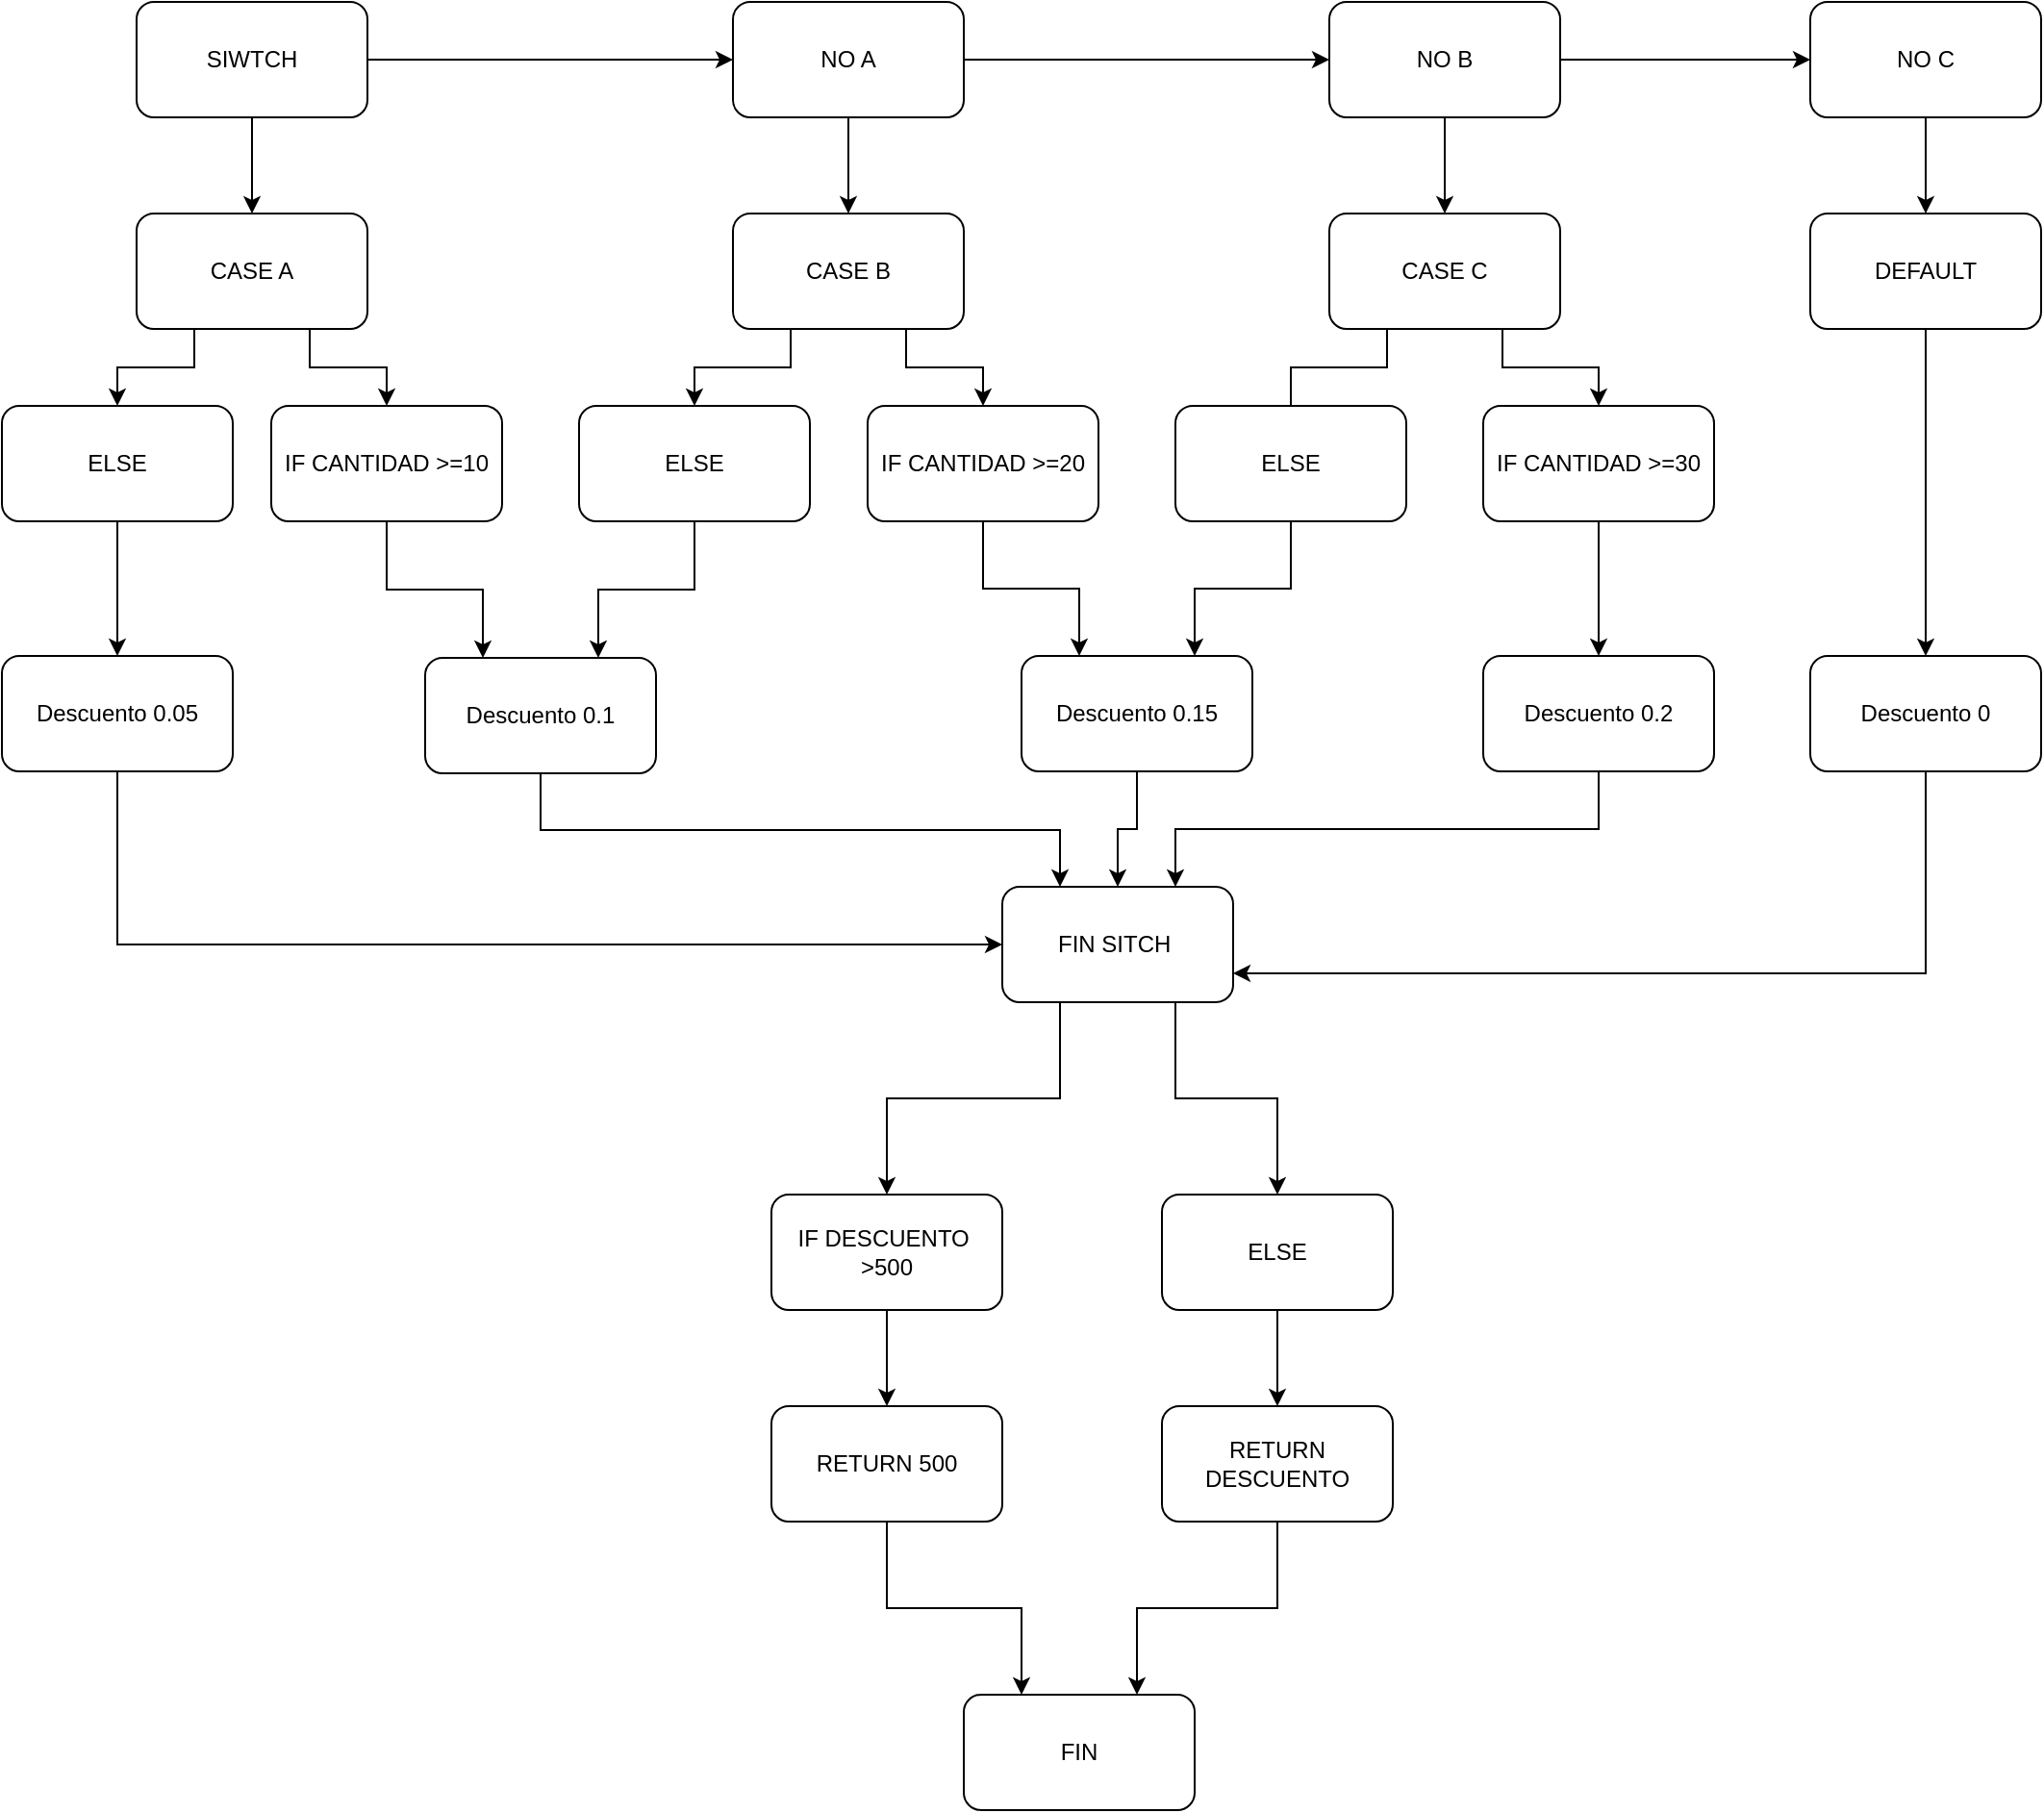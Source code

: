 <mxfile version="20.8.3" type="github">
  <diagram id="rw2Sq1U-5E8oASNh7x8d" name="Página-1">
    <mxGraphModel dx="1706" dy="1083" grid="1" gridSize="10" guides="1" tooltips="1" connect="1" arrows="1" fold="1" page="1" pageScale="1" pageWidth="827" pageHeight="1169" math="0" shadow="0">
      <root>
        <mxCell id="0" />
        <mxCell id="1" parent="0" />
        <mxCell id="j6FeLxDgwrB_pysaz1K0-26" style="edgeStyle=orthogonalEdgeStyle;rounded=0;orthogonalLoop=1;jettySize=auto;html=1;exitX=0.25;exitY=1;exitDx=0;exitDy=0;" edge="1" parent="1" source="j6FeLxDgwrB_pysaz1K0-2" target="j6FeLxDgwrB_pysaz1K0-5">
          <mxGeometry relative="1" as="geometry" />
        </mxCell>
        <mxCell id="j6FeLxDgwrB_pysaz1K0-27" style="edgeStyle=orthogonalEdgeStyle;rounded=0;orthogonalLoop=1;jettySize=auto;html=1;exitX=0.75;exitY=1;exitDx=0;exitDy=0;entryX=0.5;entryY=0;entryDx=0;entryDy=0;" edge="1" parent="1" source="j6FeLxDgwrB_pysaz1K0-2" target="j6FeLxDgwrB_pysaz1K0-3">
          <mxGeometry relative="1" as="geometry" />
        </mxCell>
        <mxCell id="j6FeLxDgwrB_pysaz1K0-2" value="CASE A" style="rounded=1;whiteSpace=wrap;html=1;" vertex="1" parent="1">
          <mxGeometry x="200" y="120" width="120" height="60" as="geometry" />
        </mxCell>
        <mxCell id="j6FeLxDgwrB_pysaz1K0-19" style="edgeStyle=orthogonalEdgeStyle;rounded=0;orthogonalLoop=1;jettySize=auto;html=1;exitX=0.5;exitY=1;exitDx=0;exitDy=0;entryX=0.25;entryY=0;entryDx=0;entryDy=0;" edge="1" parent="1" source="j6FeLxDgwrB_pysaz1K0-3" target="j6FeLxDgwrB_pysaz1K0-4">
          <mxGeometry relative="1" as="geometry" />
        </mxCell>
        <mxCell id="j6FeLxDgwrB_pysaz1K0-3" value="IF CANTIDAD &amp;gt;=10" style="rounded=1;whiteSpace=wrap;html=1;" vertex="1" parent="1">
          <mxGeometry x="270" y="220" width="120" height="60" as="geometry" />
        </mxCell>
        <mxCell id="j6FeLxDgwrB_pysaz1K0-49" style="edgeStyle=orthogonalEdgeStyle;rounded=0;orthogonalLoop=1;jettySize=auto;html=1;exitX=0.5;exitY=1;exitDx=0;exitDy=0;entryX=0.25;entryY=0;entryDx=0;entryDy=0;" edge="1" parent="1" source="j6FeLxDgwrB_pysaz1K0-4" target="j6FeLxDgwrB_pysaz1K0-45">
          <mxGeometry relative="1" as="geometry" />
        </mxCell>
        <mxCell id="j6FeLxDgwrB_pysaz1K0-4" value="Descuento 0.1" style="rounded=1;whiteSpace=wrap;html=1;" vertex="1" parent="1">
          <mxGeometry x="350" y="351" width="120" height="60" as="geometry" />
        </mxCell>
        <mxCell id="j6FeLxDgwrB_pysaz1K0-21" style="edgeStyle=orthogonalEdgeStyle;rounded=0;orthogonalLoop=1;jettySize=auto;html=1;exitX=0.5;exitY=1;exitDx=0;exitDy=0;" edge="1" parent="1" source="j6FeLxDgwrB_pysaz1K0-5" target="j6FeLxDgwrB_pysaz1K0-6">
          <mxGeometry relative="1" as="geometry" />
        </mxCell>
        <mxCell id="j6FeLxDgwrB_pysaz1K0-5" value="ELSE" style="rounded=1;whiteSpace=wrap;html=1;" vertex="1" parent="1">
          <mxGeometry x="130" y="220" width="120" height="60" as="geometry" />
        </mxCell>
        <mxCell id="j6FeLxDgwrB_pysaz1K0-48" style="edgeStyle=orthogonalEdgeStyle;rounded=0;orthogonalLoop=1;jettySize=auto;html=1;exitX=0.5;exitY=1;exitDx=0;exitDy=0;entryX=0;entryY=0.5;entryDx=0;entryDy=0;" edge="1" parent="1" source="j6FeLxDgwrB_pysaz1K0-6" target="j6FeLxDgwrB_pysaz1K0-45">
          <mxGeometry relative="1" as="geometry" />
        </mxCell>
        <mxCell id="j6FeLxDgwrB_pysaz1K0-6" value="Descuento 0.05&lt;br&gt;" style="rounded=1;whiteSpace=wrap;html=1;" vertex="1" parent="1">
          <mxGeometry x="130" y="350" width="120" height="60" as="geometry" />
        </mxCell>
        <mxCell id="j6FeLxDgwrB_pysaz1K0-28" style="edgeStyle=orthogonalEdgeStyle;rounded=0;orthogonalLoop=1;jettySize=auto;html=1;exitX=0.25;exitY=1;exitDx=0;exitDy=0;entryX=0.5;entryY=0;entryDx=0;entryDy=0;" edge="1" parent="1" source="j6FeLxDgwrB_pysaz1K0-7" target="j6FeLxDgwrB_pysaz1K0-10">
          <mxGeometry relative="1" as="geometry" />
        </mxCell>
        <mxCell id="j6FeLxDgwrB_pysaz1K0-29" style="edgeStyle=orthogonalEdgeStyle;rounded=0;orthogonalLoop=1;jettySize=auto;html=1;exitX=0.75;exitY=1;exitDx=0;exitDy=0;" edge="1" parent="1" source="j6FeLxDgwrB_pysaz1K0-7" target="j6FeLxDgwrB_pysaz1K0-8">
          <mxGeometry relative="1" as="geometry" />
        </mxCell>
        <mxCell id="j6FeLxDgwrB_pysaz1K0-7" value="CASE B" style="rounded=1;whiteSpace=wrap;html=1;" vertex="1" parent="1">
          <mxGeometry x="510" y="120" width="120" height="60" as="geometry" />
        </mxCell>
        <mxCell id="j6FeLxDgwrB_pysaz1K0-25" style="edgeStyle=orthogonalEdgeStyle;rounded=0;orthogonalLoop=1;jettySize=auto;html=1;exitX=0.5;exitY=1;exitDx=0;exitDy=0;entryX=0.25;entryY=0;entryDx=0;entryDy=0;" edge="1" parent="1" source="j6FeLxDgwrB_pysaz1K0-8" target="j6FeLxDgwrB_pysaz1K0-9">
          <mxGeometry relative="1" as="geometry" />
        </mxCell>
        <mxCell id="j6FeLxDgwrB_pysaz1K0-8" value="IF CANTIDAD &amp;gt;=20" style="rounded=1;whiteSpace=wrap;html=1;" vertex="1" parent="1">
          <mxGeometry x="580" y="220" width="120" height="60" as="geometry" />
        </mxCell>
        <mxCell id="j6FeLxDgwrB_pysaz1K0-52" style="edgeStyle=orthogonalEdgeStyle;rounded=0;orthogonalLoop=1;jettySize=auto;html=1;exitX=0.5;exitY=1;exitDx=0;exitDy=0;entryX=0.5;entryY=0;entryDx=0;entryDy=0;" edge="1" parent="1" source="j6FeLxDgwrB_pysaz1K0-9" target="j6FeLxDgwrB_pysaz1K0-45">
          <mxGeometry relative="1" as="geometry" />
        </mxCell>
        <mxCell id="j6FeLxDgwrB_pysaz1K0-9" value="Descuento 0.15" style="rounded=1;whiteSpace=wrap;html=1;" vertex="1" parent="1">
          <mxGeometry x="660" y="350" width="120" height="60" as="geometry" />
        </mxCell>
        <mxCell id="j6FeLxDgwrB_pysaz1K0-20" style="edgeStyle=orthogonalEdgeStyle;rounded=0;orthogonalLoop=1;jettySize=auto;html=1;exitX=0.5;exitY=1;exitDx=0;exitDy=0;entryX=0.75;entryY=0;entryDx=0;entryDy=0;" edge="1" parent="1" source="j6FeLxDgwrB_pysaz1K0-10" target="j6FeLxDgwrB_pysaz1K0-4">
          <mxGeometry relative="1" as="geometry" />
        </mxCell>
        <mxCell id="j6FeLxDgwrB_pysaz1K0-10" value="ELSE" style="rounded=1;whiteSpace=wrap;html=1;" vertex="1" parent="1">
          <mxGeometry x="430" y="220" width="120" height="60" as="geometry" />
        </mxCell>
        <mxCell id="j6FeLxDgwrB_pysaz1K0-30" style="edgeStyle=orthogonalEdgeStyle;rounded=0;orthogonalLoop=1;jettySize=auto;html=1;exitX=0.25;exitY=1;exitDx=0;exitDy=0;entryX=0.5;entryY=0.167;entryDx=0;entryDy=0;entryPerimeter=0;" edge="1" parent="1" source="j6FeLxDgwrB_pysaz1K0-12" target="j6FeLxDgwrB_pysaz1K0-15">
          <mxGeometry relative="1" as="geometry" />
        </mxCell>
        <mxCell id="j6FeLxDgwrB_pysaz1K0-31" style="edgeStyle=orthogonalEdgeStyle;rounded=0;orthogonalLoop=1;jettySize=auto;html=1;exitX=0.75;exitY=1;exitDx=0;exitDy=0;entryX=0.5;entryY=0;entryDx=0;entryDy=0;" edge="1" parent="1" source="j6FeLxDgwrB_pysaz1K0-12" target="j6FeLxDgwrB_pysaz1K0-13">
          <mxGeometry relative="1" as="geometry" />
        </mxCell>
        <mxCell id="j6FeLxDgwrB_pysaz1K0-12" value="CASE C" style="rounded=1;whiteSpace=wrap;html=1;" vertex="1" parent="1">
          <mxGeometry x="820" y="120" width="120" height="60" as="geometry" />
        </mxCell>
        <mxCell id="j6FeLxDgwrB_pysaz1K0-23" style="edgeStyle=orthogonalEdgeStyle;rounded=0;orthogonalLoop=1;jettySize=auto;html=1;exitX=0.5;exitY=1;exitDx=0;exitDy=0;entryX=0.5;entryY=0;entryDx=0;entryDy=0;" edge="1" parent="1" source="j6FeLxDgwrB_pysaz1K0-13" target="j6FeLxDgwrB_pysaz1K0-14">
          <mxGeometry relative="1" as="geometry" />
        </mxCell>
        <mxCell id="j6FeLxDgwrB_pysaz1K0-13" value="IF CANTIDAD &amp;gt;=30" style="rounded=1;whiteSpace=wrap;html=1;" vertex="1" parent="1">
          <mxGeometry x="900" y="220" width="120" height="60" as="geometry" />
        </mxCell>
        <mxCell id="j6FeLxDgwrB_pysaz1K0-51" style="edgeStyle=orthogonalEdgeStyle;rounded=0;orthogonalLoop=1;jettySize=auto;html=1;exitX=0.5;exitY=1;exitDx=0;exitDy=0;entryX=0.75;entryY=0;entryDx=0;entryDy=0;" edge="1" parent="1" source="j6FeLxDgwrB_pysaz1K0-14" target="j6FeLxDgwrB_pysaz1K0-45">
          <mxGeometry relative="1" as="geometry" />
        </mxCell>
        <mxCell id="j6FeLxDgwrB_pysaz1K0-14" value="Descuento 0.2" style="rounded=1;whiteSpace=wrap;html=1;" vertex="1" parent="1">
          <mxGeometry x="900" y="350" width="120" height="60" as="geometry" />
        </mxCell>
        <mxCell id="j6FeLxDgwrB_pysaz1K0-24" style="edgeStyle=orthogonalEdgeStyle;rounded=0;orthogonalLoop=1;jettySize=auto;html=1;exitX=0.5;exitY=1;exitDx=0;exitDy=0;entryX=0.75;entryY=0;entryDx=0;entryDy=0;" edge="1" parent="1" source="j6FeLxDgwrB_pysaz1K0-15" target="j6FeLxDgwrB_pysaz1K0-9">
          <mxGeometry relative="1" as="geometry" />
        </mxCell>
        <mxCell id="j6FeLxDgwrB_pysaz1K0-15" value="ELSE" style="rounded=1;whiteSpace=wrap;html=1;" vertex="1" parent="1">
          <mxGeometry x="740" y="220" width="120" height="60" as="geometry" />
        </mxCell>
        <mxCell id="j6FeLxDgwrB_pysaz1K0-22" style="edgeStyle=orthogonalEdgeStyle;rounded=0;orthogonalLoop=1;jettySize=auto;html=1;exitX=0.5;exitY=1;exitDx=0;exitDy=0;" edge="1" parent="1" source="j6FeLxDgwrB_pysaz1K0-17" target="j6FeLxDgwrB_pysaz1K0-18">
          <mxGeometry relative="1" as="geometry" />
        </mxCell>
        <mxCell id="j6FeLxDgwrB_pysaz1K0-17" value="DEFAULT" style="rounded=1;whiteSpace=wrap;html=1;" vertex="1" parent="1">
          <mxGeometry x="1070" y="120" width="120" height="60" as="geometry" />
        </mxCell>
        <mxCell id="j6FeLxDgwrB_pysaz1K0-50" style="edgeStyle=orthogonalEdgeStyle;rounded=0;orthogonalLoop=1;jettySize=auto;html=1;exitX=0.5;exitY=1;exitDx=0;exitDy=0;entryX=1;entryY=0.75;entryDx=0;entryDy=0;" edge="1" parent="1" source="j6FeLxDgwrB_pysaz1K0-18" target="j6FeLxDgwrB_pysaz1K0-45">
          <mxGeometry relative="1" as="geometry" />
        </mxCell>
        <mxCell id="j6FeLxDgwrB_pysaz1K0-18" value="Descuento 0" style="rounded=1;whiteSpace=wrap;html=1;" vertex="1" parent="1">
          <mxGeometry x="1070" y="350" width="120" height="60" as="geometry" />
        </mxCell>
        <mxCell id="j6FeLxDgwrB_pysaz1K0-41" style="edgeStyle=orthogonalEdgeStyle;rounded=0;orthogonalLoop=1;jettySize=auto;html=1;exitX=0.5;exitY=1;exitDx=0;exitDy=0;" edge="1" parent="1" source="j6FeLxDgwrB_pysaz1K0-36" target="j6FeLxDgwrB_pysaz1K0-37">
          <mxGeometry relative="1" as="geometry" />
        </mxCell>
        <mxCell id="j6FeLxDgwrB_pysaz1K0-36" value="IF DESCUENTO&amp;nbsp; &amp;gt;500" style="rounded=1;whiteSpace=wrap;html=1;" vertex="1" parent="1">
          <mxGeometry x="530" y="630" width="120" height="60" as="geometry" />
        </mxCell>
        <mxCell id="j6FeLxDgwrB_pysaz1K0-43" style="edgeStyle=orthogonalEdgeStyle;rounded=0;orthogonalLoop=1;jettySize=auto;html=1;exitX=0.5;exitY=1;exitDx=0;exitDy=0;entryX=0.25;entryY=0;entryDx=0;entryDy=0;" edge="1" parent="1" source="j6FeLxDgwrB_pysaz1K0-37" target="j6FeLxDgwrB_pysaz1K0-40">
          <mxGeometry relative="1" as="geometry" />
        </mxCell>
        <mxCell id="j6FeLxDgwrB_pysaz1K0-37" value="RETURN 500" style="rounded=1;whiteSpace=wrap;html=1;" vertex="1" parent="1">
          <mxGeometry x="530" y="740" width="120" height="60" as="geometry" />
        </mxCell>
        <mxCell id="j6FeLxDgwrB_pysaz1K0-42" style="edgeStyle=orthogonalEdgeStyle;rounded=0;orthogonalLoop=1;jettySize=auto;html=1;exitX=0.5;exitY=1;exitDx=0;exitDy=0;" edge="1" parent="1" source="j6FeLxDgwrB_pysaz1K0-38" target="j6FeLxDgwrB_pysaz1K0-39">
          <mxGeometry relative="1" as="geometry" />
        </mxCell>
        <mxCell id="j6FeLxDgwrB_pysaz1K0-38" value="ELSE" style="rounded=1;whiteSpace=wrap;html=1;" vertex="1" parent="1">
          <mxGeometry x="733" y="630" width="120" height="60" as="geometry" />
        </mxCell>
        <mxCell id="j6FeLxDgwrB_pysaz1K0-44" style="edgeStyle=orthogonalEdgeStyle;rounded=0;orthogonalLoop=1;jettySize=auto;html=1;exitX=0.5;exitY=1;exitDx=0;exitDy=0;entryX=0.75;entryY=0;entryDx=0;entryDy=0;" edge="1" parent="1" source="j6FeLxDgwrB_pysaz1K0-39" target="j6FeLxDgwrB_pysaz1K0-40">
          <mxGeometry relative="1" as="geometry" />
        </mxCell>
        <mxCell id="j6FeLxDgwrB_pysaz1K0-39" value="RETURN DESCUENTO" style="rounded=1;whiteSpace=wrap;html=1;" vertex="1" parent="1">
          <mxGeometry x="733" y="740" width="120" height="60" as="geometry" />
        </mxCell>
        <mxCell id="j6FeLxDgwrB_pysaz1K0-40" value="FIN" style="rounded=1;whiteSpace=wrap;html=1;" vertex="1" parent="1">
          <mxGeometry x="630" y="890" width="120" height="60" as="geometry" />
        </mxCell>
        <mxCell id="j6FeLxDgwrB_pysaz1K0-46" style="edgeStyle=orthogonalEdgeStyle;rounded=0;orthogonalLoop=1;jettySize=auto;html=1;exitX=0.25;exitY=1;exitDx=0;exitDy=0;entryX=0.5;entryY=0;entryDx=0;entryDy=0;" edge="1" parent="1" source="j6FeLxDgwrB_pysaz1K0-45" target="j6FeLxDgwrB_pysaz1K0-36">
          <mxGeometry relative="1" as="geometry" />
        </mxCell>
        <mxCell id="j6FeLxDgwrB_pysaz1K0-47" style="edgeStyle=orthogonalEdgeStyle;rounded=0;orthogonalLoop=1;jettySize=auto;html=1;exitX=0.75;exitY=1;exitDx=0;exitDy=0;" edge="1" parent="1" source="j6FeLxDgwrB_pysaz1K0-45" target="j6FeLxDgwrB_pysaz1K0-38">
          <mxGeometry relative="1" as="geometry" />
        </mxCell>
        <mxCell id="j6FeLxDgwrB_pysaz1K0-45" value="FIN SITCH&amp;nbsp;" style="rounded=1;whiteSpace=wrap;html=1;" vertex="1" parent="1">
          <mxGeometry x="650" y="470" width="120" height="60" as="geometry" />
        </mxCell>
        <mxCell id="j6FeLxDgwrB_pysaz1K0-57" style="edgeStyle=orthogonalEdgeStyle;rounded=0;orthogonalLoop=1;jettySize=auto;html=1;exitX=0.5;exitY=1;exitDx=0;exitDy=0;" edge="1" parent="1" source="j6FeLxDgwrB_pysaz1K0-56" target="j6FeLxDgwrB_pysaz1K0-2">
          <mxGeometry relative="1" as="geometry" />
        </mxCell>
        <mxCell id="j6FeLxDgwrB_pysaz1K0-62" style="edgeStyle=orthogonalEdgeStyle;rounded=0;orthogonalLoop=1;jettySize=auto;html=1;exitX=1;exitY=0.5;exitDx=0;exitDy=0;" edge="1" parent="1" source="j6FeLxDgwrB_pysaz1K0-56" target="j6FeLxDgwrB_pysaz1K0-61">
          <mxGeometry relative="1" as="geometry" />
        </mxCell>
        <mxCell id="j6FeLxDgwrB_pysaz1K0-56" value="SIWTCH" style="rounded=1;whiteSpace=wrap;html=1;" vertex="1" parent="1">
          <mxGeometry x="200" y="10" width="120" height="60" as="geometry" />
        </mxCell>
        <mxCell id="j6FeLxDgwrB_pysaz1K0-63" style="edgeStyle=orthogonalEdgeStyle;rounded=0;orthogonalLoop=1;jettySize=auto;html=1;exitX=0.5;exitY=1;exitDx=0;exitDy=0;entryX=0.5;entryY=0;entryDx=0;entryDy=0;" edge="1" parent="1" source="j6FeLxDgwrB_pysaz1K0-61" target="j6FeLxDgwrB_pysaz1K0-7">
          <mxGeometry relative="1" as="geometry" />
        </mxCell>
        <mxCell id="j6FeLxDgwrB_pysaz1K0-65" style="edgeStyle=orthogonalEdgeStyle;rounded=0;orthogonalLoop=1;jettySize=auto;html=1;exitX=1;exitY=0.5;exitDx=0;exitDy=0;entryX=0;entryY=0.5;entryDx=0;entryDy=0;" edge="1" parent="1" source="j6FeLxDgwrB_pysaz1K0-61" target="j6FeLxDgwrB_pysaz1K0-64">
          <mxGeometry relative="1" as="geometry" />
        </mxCell>
        <mxCell id="j6FeLxDgwrB_pysaz1K0-61" value="NO A" style="rounded=1;whiteSpace=wrap;html=1;" vertex="1" parent="1">
          <mxGeometry x="510" y="10" width="120" height="60" as="geometry" />
        </mxCell>
        <mxCell id="j6FeLxDgwrB_pysaz1K0-66" style="edgeStyle=orthogonalEdgeStyle;rounded=0;orthogonalLoop=1;jettySize=auto;html=1;exitX=0.5;exitY=1;exitDx=0;exitDy=0;entryX=0.5;entryY=0;entryDx=0;entryDy=0;" edge="1" parent="1" source="j6FeLxDgwrB_pysaz1K0-64" target="j6FeLxDgwrB_pysaz1K0-12">
          <mxGeometry relative="1" as="geometry" />
        </mxCell>
        <mxCell id="j6FeLxDgwrB_pysaz1K0-68" style="edgeStyle=orthogonalEdgeStyle;rounded=0;orthogonalLoop=1;jettySize=auto;html=1;exitX=1;exitY=0.5;exitDx=0;exitDy=0;" edge="1" parent="1" source="j6FeLxDgwrB_pysaz1K0-64" target="j6FeLxDgwrB_pysaz1K0-67">
          <mxGeometry relative="1" as="geometry" />
        </mxCell>
        <mxCell id="j6FeLxDgwrB_pysaz1K0-64" value="NO B" style="rounded=1;whiteSpace=wrap;html=1;" vertex="1" parent="1">
          <mxGeometry x="820" y="10" width="120" height="60" as="geometry" />
        </mxCell>
        <mxCell id="j6FeLxDgwrB_pysaz1K0-69" style="edgeStyle=orthogonalEdgeStyle;rounded=0;orthogonalLoop=1;jettySize=auto;html=1;exitX=0.5;exitY=1;exitDx=0;exitDy=0;entryX=0.5;entryY=0;entryDx=0;entryDy=0;" edge="1" parent="1" source="j6FeLxDgwrB_pysaz1K0-67" target="j6FeLxDgwrB_pysaz1K0-17">
          <mxGeometry relative="1" as="geometry" />
        </mxCell>
        <mxCell id="j6FeLxDgwrB_pysaz1K0-67" value="NO C" style="rounded=1;whiteSpace=wrap;html=1;" vertex="1" parent="1">
          <mxGeometry x="1070" y="10" width="120" height="60" as="geometry" />
        </mxCell>
      </root>
    </mxGraphModel>
  </diagram>
</mxfile>
